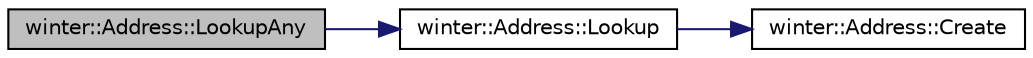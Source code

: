 digraph "winter::Address::LookupAny"
{
 // LATEX_PDF_SIZE
  edge [fontname="Helvetica",fontsize="10",labelfontname="Helvetica",labelfontsize="10"];
  node [fontname="Helvetica",fontsize="10",shape=record];
  rankdir="LR";
  Node1 [label="winter::Address::LookupAny",height=0.2,width=0.4,color="black", fillcolor="grey75", style="filled", fontcolor="black",tooltip="通过host地址返回对应条件的任意Address"];
  Node1 -> Node2 [color="midnightblue",fontsize="10",style="solid",fontname="Helvetica"];
  Node2 [label="winter::Address::Lookup",height=0.2,width=0.4,color="black", fillcolor="white", style="filled",URL="$classwinter_1_1Address.html#a9a8170ee12049813bb4223b4d7e7ccfe",tooltip="通过host地址返回对应条件的所有Address"];
  Node2 -> Node3 [color="midnightblue",fontsize="10",style="solid",fontname="Helvetica"];
  Node3 [label="winter::Address::Create",height=0.2,width=0.4,color="black", fillcolor="white", style="filled",URL="$classwinter_1_1Address.html#ab248b3f32f184a2721cfaf2c0fecda97",tooltip="通过sockaddr指针创建Address"];
}
